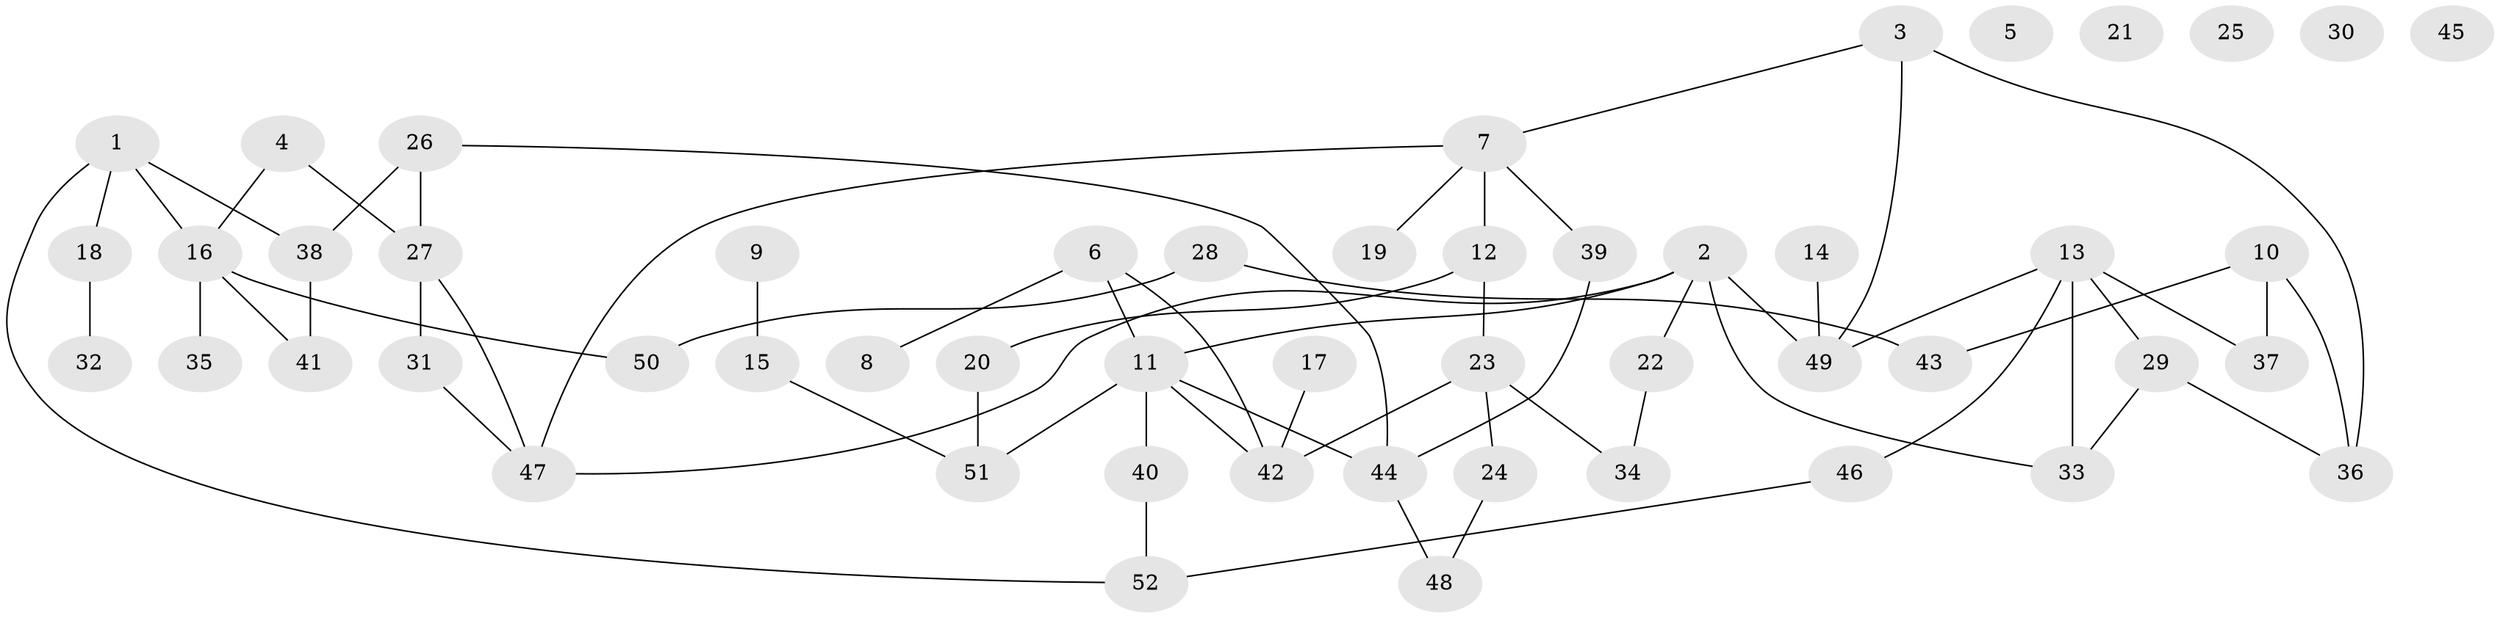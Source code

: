 // coarse degree distribution, {4: 0.17647058823529413, 6: 0.058823529411764705, 3: 0.20588235294117646, 5: 0.058823529411764705, 0: 0.14705882352941177, 1: 0.20588235294117646, 2: 0.14705882352941177}
// Generated by graph-tools (version 1.1) at 2025/41/03/06/25 10:41:25]
// undirected, 52 vertices, 64 edges
graph export_dot {
graph [start="1"]
  node [color=gray90,style=filled];
  1;
  2;
  3;
  4;
  5;
  6;
  7;
  8;
  9;
  10;
  11;
  12;
  13;
  14;
  15;
  16;
  17;
  18;
  19;
  20;
  21;
  22;
  23;
  24;
  25;
  26;
  27;
  28;
  29;
  30;
  31;
  32;
  33;
  34;
  35;
  36;
  37;
  38;
  39;
  40;
  41;
  42;
  43;
  44;
  45;
  46;
  47;
  48;
  49;
  50;
  51;
  52;
  1 -- 16;
  1 -- 18;
  1 -- 38;
  1 -- 52;
  2 -- 11;
  2 -- 22;
  2 -- 33;
  2 -- 47;
  2 -- 49;
  3 -- 7;
  3 -- 36;
  3 -- 49;
  4 -- 16;
  4 -- 27;
  6 -- 8;
  6 -- 11;
  6 -- 42;
  7 -- 12;
  7 -- 19;
  7 -- 39;
  7 -- 47;
  9 -- 15;
  10 -- 36;
  10 -- 37;
  10 -- 43;
  11 -- 40;
  11 -- 42;
  11 -- 44;
  11 -- 51;
  12 -- 20;
  12 -- 23;
  13 -- 29;
  13 -- 33;
  13 -- 37;
  13 -- 46;
  13 -- 49;
  14 -- 49;
  15 -- 51;
  16 -- 35;
  16 -- 41;
  16 -- 50;
  17 -- 42;
  18 -- 32;
  20 -- 51;
  22 -- 34;
  23 -- 24;
  23 -- 34;
  23 -- 42;
  24 -- 48;
  26 -- 27;
  26 -- 38;
  26 -- 44;
  27 -- 31;
  27 -- 47;
  28 -- 43;
  28 -- 50;
  29 -- 33;
  29 -- 36;
  31 -- 47;
  38 -- 41;
  39 -- 44;
  40 -- 52;
  44 -- 48;
  46 -- 52;
}
